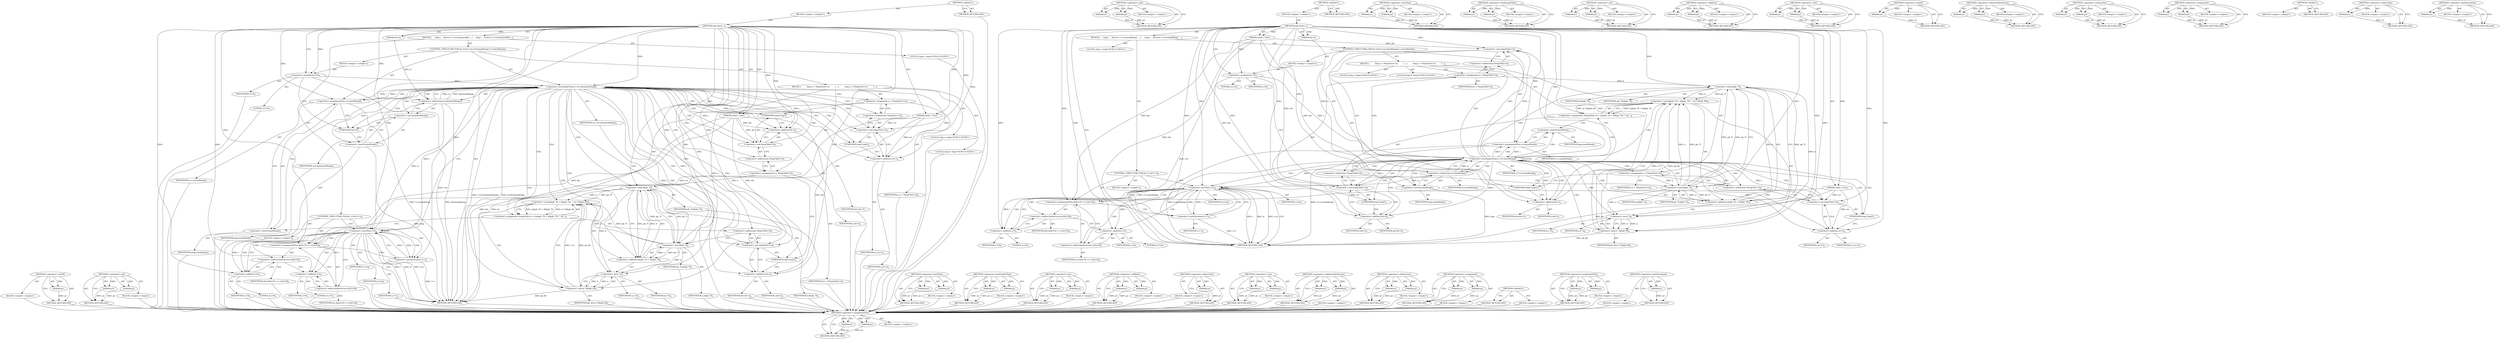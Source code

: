 digraph "&lt;operator&gt;.postIncrement" {
vulnerable_126 [label=<(METHOD,&lt;operator&gt;.assignmentPlus)>];
vulnerable_127 [label=<(PARAM,p1)>];
vulnerable_128 [label=<(PARAM,p2)>];
vulnerable_129 [label=<(BLOCK,&lt;empty&gt;,&lt;empty&gt;)>];
vulnerable_130 [label=<(METHOD_RETURN,ANY)>];
vulnerable_150 [label=<(METHOD,&lt;operator&gt;.and)>];
vulnerable_151 [label=<(PARAM,p1)>];
vulnerable_152 [label=<(PARAM,p2)>];
vulnerable_153 [label=<(BLOCK,&lt;empty&gt;,&lt;empty&gt;)>];
vulnerable_154 [label=<(METHOD_RETURN,ANY)>];
vulnerable_6 [label=<(METHOD,&lt;global&gt;)<SUB>1</SUB>>];
vulnerable_7 [label=<(BLOCK,&lt;empty&gt;,&lt;empty&gt;)<SUB>1</SUB>>];
vulnerable_8 [label=<(METHOD,add_bytes_c)<SUB>1</SUB>>];
vulnerable_9 [label=<(PARAM,uint8_t *dst)<SUB>1</SUB>>];
vulnerable_10 [label=<(PARAM,uint8_t *src)<SUB>1</SUB>>];
vulnerable_11 [label=<(PARAM,int w)<SUB>1</SUB>>];
vulnerable_12 [label=<(BLOCK,{
     long i;
    for(i=0; i&lt;=w-sizeof(long); ...,{
     long i;
    for(i=0; i&lt;=w-sizeof(long); ...)<SUB>1</SUB>>];
vulnerable_13 [label="<(LOCAL,long i: long)<SUB>2</SUB>>"];
vulnerable_14 [label=<(CONTROL_STRUCTURE,FOR,for (i=0;i&lt;=w-sizeof(long);i+=sizeof(long)))<SUB>3</SUB>>];
vulnerable_15 [label=<(BLOCK,&lt;empty&gt;,&lt;empty&gt;)<SUB>3</SUB>>];
vulnerable_16 [label=<(&lt;operator&gt;.assignment,i=0)<SUB>3</SUB>>];
vulnerable_17 [label=<(IDENTIFIER,i,i=0)<SUB>3</SUB>>];
vulnerable_18 [label=<(LITERAL,0,i=0)<SUB>3</SUB>>];
vulnerable_19 [label=<(&lt;operator&gt;.lessEqualsThan,i&lt;=w-sizeof(long))<SUB>3</SUB>>];
vulnerable_20 [label=<(IDENTIFIER,i,i&lt;=w-sizeof(long))<SUB>3</SUB>>];
vulnerable_21 [label=<(&lt;operator&gt;.subtraction,w-sizeof(long))<SUB>3</SUB>>];
vulnerable_22 [label=<(IDENTIFIER,w,w-sizeof(long))<SUB>3</SUB>>];
vulnerable_23 [label=<(&lt;operator&gt;.sizeOf,sizeof(long))<SUB>3</SUB>>];
vulnerable_24 [label=<(IDENTIFIER,long,sizeof(long))<SUB>3</SUB>>];
vulnerable_25 [label=<(&lt;operator&gt;.assignmentPlus,i+=sizeof(long))<SUB>3</SUB>>];
vulnerable_26 [label=<(IDENTIFIER,i,i+=sizeof(long))<SUB>3</SUB>>];
vulnerable_27 [label=<(&lt;operator&gt;.sizeOf,sizeof(long))<SUB>3</SUB>>];
vulnerable_28 [label=<(IDENTIFIER,long,sizeof(long))<SUB>3</SUB>>];
vulnerable_29 [label=<(BLOCK,{
         long a = *(long*)(src+i);
         l...,{
         long a = *(long*)(src+i);
         l...)<SUB>3</SUB>>];
vulnerable_30 [label="<(LOCAL,long a: long)<SUB>4</SUB>>"];
vulnerable_31 [label=<(&lt;operator&gt;.assignment,a = *(long*)(src+i))<SUB>4</SUB>>];
vulnerable_32 [label=<(IDENTIFIER,a,a = *(long*)(src+i))<SUB>4</SUB>>];
vulnerable_33 [label=<(&lt;operator&gt;.indirection,*(long*)(src+i))<SUB>4</SUB>>];
vulnerable_34 [label=<(&lt;operator&gt;.cast,(long*)(src+i))<SUB>4</SUB>>];
vulnerable_35 [label=<(UNKNOWN,long*,long*)<SUB>4</SUB>>];
vulnerable_36 [label=<(&lt;operator&gt;.addition,src+i)<SUB>4</SUB>>];
vulnerable_37 [label=<(IDENTIFIER,src,src+i)<SUB>4</SUB>>];
vulnerable_38 [label=<(IDENTIFIER,i,src+i)<SUB>4</SUB>>];
vulnerable_39 [label="<(LOCAL,long b: long)<SUB>5</SUB>>"];
vulnerable_40 [label=<(&lt;operator&gt;.assignment,b = *(long*)(dst+i))<SUB>5</SUB>>];
vulnerable_41 [label=<(IDENTIFIER,b,b = *(long*)(dst+i))<SUB>5</SUB>>];
vulnerable_42 [label=<(&lt;operator&gt;.indirection,*(long*)(dst+i))<SUB>5</SUB>>];
vulnerable_43 [label=<(&lt;operator&gt;.cast,(long*)(dst+i))<SUB>5</SUB>>];
vulnerable_44 [label=<(UNKNOWN,long*,long*)<SUB>5</SUB>>];
vulnerable_45 [label=<(&lt;operator&gt;.addition,dst+i)<SUB>5</SUB>>];
vulnerable_46 [label=<(IDENTIFIER,dst,dst+i)<SUB>5</SUB>>];
vulnerable_47 [label=<(IDENTIFIER,i,dst+i)<SUB>5</SUB>>];
vulnerable_48 [label=<(&lt;operator&gt;.assignment,*(long*)(dst+i) = ((a&amp;pb_7f) + (b&amp;pb_7f)) ^ ((a...)<SUB>6</SUB>>];
vulnerable_49 [label=<(&lt;operator&gt;.indirection,*(long*)(dst+i))<SUB>6</SUB>>];
vulnerable_50 [label=<(&lt;operator&gt;.cast,(long*)(dst+i))<SUB>6</SUB>>];
vulnerable_51 [label=<(UNKNOWN,long*,long*)<SUB>6</SUB>>];
vulnerable_52 [label=<(&lt;operator&gt;.addition,dst+i)<SUB>6</SUB>>];
vulnerable_53 [label=<(IDENTIFIER,dst,dst+i)<SUB>6</SUB>>];
vulnerable_54 [label=<(IDENTIFIER,i,dst+i)<SUB>6</SUB>>];
vulnerable_55 [label=<(&lt;operator&gt;.xor,((a&amp;pb_7f) + (b&amp;pb_7f)) ^ ((a^b)&amp;pb_80))<SUB>6</SUB>>];
vulnerable_56 [label=<(&lt;operator&gt;.addition,(a&amp;pb_7f) + (b&amp;pb_7f))<SUB>6</SUB>>];
vulnerable_57 [label=<(&lt;operator&gt;.and,a&amp;pb_7f)<SUB>6</SUB>>];
vulnerable_58 [label=<(IDENTIFIER,a,a&amp;pb_7f)<SUB>6</SUB>>];
vulnerable_59 [label=<(IDENTIFIER,pb_7f,a&amp;pb_7f)<SUB>6</SUB>>];
vulnerable_60 [label=<(&lt;operator&gt;.and,b&amp;pb_7f)<SUB>6</SUB>>];
vulnerable_61 [label=<(IDENTIFIER,b,b&amp;pb_7f)<SUB>6</SUB>>];
vulnerable_62 [label=<(IDENTIFIER,pb_7f,b&amp;pb_7f)<SUB>6</SUB>>];
vulnerable_63 [label=<(&lt;operator&gt;.and,(a^b)&amp;pb_80)<SUB>6</SUB>>];
vulnerable_64 [label=<(&lt;operator&gt;.xor,a^b)<SUB>6</SUB>>];
vulnerable_65 [label=<(IDENTIFIER,a,a^b)<SUB>6</SUB>>];
vulnerable_66 [label=<(IDENTIFIER,b,a^b)<SUB>6</SUB>>];
vulnerable_67 [label=<(IDENTIFIER,pb_80,(a^b)&amp;pb_80)<SUB>6</SUB>>];
vulnerable_68 [label=<(CONTROL_STRUCTURE,FOR,for (;i&lt;w;i++))<SUB>8</SUB>>];
vulnerable_69 [label=<(BLOCK,&lt;empty&gt;,&lt;empty&gt;)<SUB>8</SUB>>];
vulnerable_70 [label=<(&lt;operator&gt;.lessThan,i&lt;w)<SUB>8</SUB>>];
vulnerable_71 [label=<(IDENTIFIER,i,i&lt;w)<SUB>8</SUB>>];
vulnerable_72 [label=<(IDENTIFIER,w,i&lt;w)<SUB>8</SUB>>];
vulnerable_73 [label=<(&lt;operator&gt;.postIncrement,i++)<SUB>8</SUB>>];
vulnerable_74 [label=<(IDENTIFIER,i,i++)<SUB>8</SUB>>];
vulnerable_75 [label=<(&lt;operator&gt;.assignmentPlus,dst[i+0] += src[i+0])<SUB>9</SUB>>];
vulnerable_76 [label=<(&lt;operator&gt;.indirectIndexAccess,dst[i+0])<SUB>9</SUB>>];
vulnerable_77 [label=<(IDENTIFIER,dst,dst[i+0] += src[i+0])<SUB>9</SUB>>];
vulnerable_78 [label=<(&lt;operator&gt;.addition,i+0)<SUB>9</SUB>>];
vulnerable_79 [label=<(IDENTIFIER,i,i+0)<SUB>9</SUB>>];
vulnerable_80 [label=<(LITERAL,0,i+0)<SUB>9</SUB>>];
vulnerable_81 [label=<(&lt;operator&gt;.indirectIndexAccess,src[i+0])<SUB>9</SUB>>];
vulnerable_82 [label=<(IDENTIFIER,src,dst[i+0] += src[i+0])<SUB>9</SUB>>];
vulnerable_83 [label=<(&lt;operator&gt;.addition,i+0)<SUB>9</SUB>>];
vulnerable_84 [label=<(IDENTIFIER,i,i+0)<SUB>9</SUB>>];
vulnerable_85 [label=<(LITERAL,0,i+0)<SUB>9</SUB>>];
vulnerable_86 [label=<(METHOD_RETURN,void)<SUB>1</SUB>>];
vulnerable_88 [label=<(METHOD_RETURN,ANY)<SUB>1</SUB>>];
vulnerable_155 [label=<(METHOD,&lt;operator&gt;.lessThan)>];
vulnerable_156 [label=<(PARAM,p1)>];
vulnerable_157 [label=<(PARAM,p2)>];
vulnerable_158 [label=<(BLOCK,&lt;empty&gt;,&lt;empty&gt;)>];
vulnerable_159 [label=<(METHOD_RETURN,ANY)>];
vulnerable_112 [label=<(METHOD,&lt;operator&gt;.lessEqualsThan)>];
vulnerable_113 [label=<(PARAM,p1)>];
vulnerable_114 [label=<(PARAM,p2)>];
vulnerable_115 [label=<(BLOCK,&lt;empty&gt;,&lt;empty&gt;)>];
vulnerable_116 [label=<(METHOD_RETURN,ANY)>];
vulnerable_145 [label=<(METHOD,&lt;operator&gt;.xor)>];
vulnerable_146 [label=<(PARAM,p1)>];
vulnerable_147 [label=<(PARAM,p2)>];
vulnerable_148 [label=<(BLOCK,&lt;empty&gt;,&lt;empty&gt;)>];
vulnerable_149 [label=<(METHOD_RETURN,ANY)>];
vulnerable_140 [label=<(METHOD,&lt;operator&gt;.addition)>];
vulnerable_141 [label=<(PARAM,p1)>];
vulnerable_142 [label=<(PARAM,p2)>];
vulnerable_143 [label=<(BLOCK,&lt;empty&gt;,&lt;empty&gt;)>];
vulnerable_144 [label=<(METHOD_RETURN,ANY)>];
vulnerable_135 [label=<(METHOD,&lt;operator&gt;.cast)>];
vulnerable_136 [label=<(PARAM,p1)>];
vulnerable_137 [label=<(PARAM,p2)>];
vulnerable_138 [label=<(BLOCK,&lt;empty&gt;,&lt;empty&gt;)>];
vulnerable_139 [label=<(METHOD_RETURN,ANY)>];
vulnerable_122 [label=<(METHOD,&lt;operator&gt;.sizeOf)>];
vulnerable_123 [label=<(PARAM,p1)>];
vulnerable_124 [label=<(BLOCK,&lt;empty&gt;,&lt;empty&gt;)>];
vulnerable_125 [label=<(METHOD_RETURN,ANY)>];
vulnerable_164 [label=<(METHOD,&lt;operator&gt;.indirectIndexAccess)>];
vulnerable_165 [label=<(PARAM,p1)>];
vulnerable_166 [label=<(PARAM,p2)>];
vulnerable_167 [label=<(BLOCK,&lt;empty&gt;,&lt;empty&gt;)>];
vulnerable_168 [label=<(METHOD_RETURN,ANY)>];
vulnerable_117 [label=<(METHOD,&lt;operator&gt;.subtraction)>];
vulnerable_118 [label=<(PARAM,p1)>];
vulnerable_119 [label=<(PARAM,p2)>];
vulnerable_120 [label=<(BLOCK,&lt;empty&gt;,&lt;empty&gt;)>];
vulnerable_121 [label=<(METHOD_RETURN,ANY)>];
vulnerable_107 [label=<(METHOD,&lt;operator&gt;.assignment)>];
vulnerable_108 [label=<(PARAM,p1)>];
vulnerable_109 [label=<(PARAM,p2)>];
vulnerable_110 [label=<(BLOCK,&lt;empty&gt;,&lt;empty&gt;)>];
vulnerable_111 [label=<(METHOD_RETURN,ANY)>];
vulnerable_101 [label=<(METHOD,&lt;global&gt;)<SUB>1</SUB>>];
vulnerable_102 [label=<(BLOCK,&lt;empty&gt;,&lt;empty&gt;)>];
vulnerable_103 [label=<(METHOD_RETURN,ANY)>];
vulnerable_131 [label=<(METHOD,&lt;operator&gt;.indirection)>];
vulnerable_132 [label=<(PARAM,p1)>];
vulnerable_133 [label=<(BLOCK,&lt;empty&gt;,&lt;empty&gt;)>];
vulnerable_134 [label=<(METHOD_RETURN,ANY)>];
vulnerable_160 [label=<(METHOD,&lt;operator&gt;.postIncrement)>];
vulnerable_161 [label=<(PARAM,p1)>];
vulnerable_162 [label=<(BLOCK,&lt;empty&gt;,&lt;empty&gt;)>];
vulnerable_163 [label=<(METHOD_RETURN,ANY)>];
fixed_129 [label=<(METHOD,&lt;operator&gt;.sizeOf)>];
fixed_130 [label=<(PARAM,p1)>];
fixed_131 [label=<(BLOCK,&lt;empty&gt;,&lt;empty&gt;)>];
fixed_132 [label=<(METHOD_RETURN,ANY)>];
fixed_152 [label=<(METHOD,&lt;operator&gt;.and)>];
fixed_153 [label=<(PARAM,p1)>];
fixed_154 [label=<(PARAM,p2)>];
fixed_155 [label=<(BLOCK,&lt;empty&gt;,&lt;empty&gt;)>];
fixed_156 [label=<(METHOD_RETURN,ANY)>];
fixed_6 [label=<(METHOD,&lt;global&gt;)<SUB>1</SUB>>];
fixed_7 [label=<(BLOCK,&lt;empty&gt;,&lt;empty&gt;)<SUB>1</SUB>>];
fixed_8 [label=<(METHOD,add_bytes_c)<SUB>1</SUB>>];
fixed_9 [label=<(PARAM,uint8_t *dst)<SUB>1</SUB>>];
fixed_10 [label=<(PARAM,uint8_t *src)<SUB>1</SUB>>];
fixed_11 [label=<(PARAM,int w)<SUB>1</SUB>>];
fixed_12 [label=<(BLOCK,{
     long i;
    for(i=0; i&lt;=w-(int)sizeof(lo...,{
     long i;
    for(i=0; i&lt;=w-(int)sizeof(lo...)<SUB>1</SUB>>];
fixed_13 [label="<(LOCAL,long i: long)<SUB>2</SUB>>"];
fixed_14 [label=<(CONTROL_STRUCTURE,FOR,for (i=0;i&lt;=w-(int)sizeof(long);i+=sizeof(long)))<SUB>3</SUB>>];
fixed_15 [label=<(BLOCK,&lt;empty&gt;,&lt;empty&gt;)<SUB>3</SUB>>];
fixed_16 [label=<(&lt;operator&gt;.assignment,i=0)<SUB>3</SUB>>];
fixed_17 [label=<(IDENTIFIER,i,i=0)<SUB>3</SUB>>];
fixed_18 [label=<(LITERAL,0,i=0)<SUB>3</SUB>>];
fixed_19 [label=<(&lt;operator&gt;.lessEqualsThan,i&lt;=w-(int)sizeof(long))<SUB>3</SUB>>];
fixed_20 [label=<(IDENTIFIER,i,i&lt;=w-(int)sizeof(long))<SUB>3</SUB>>];
fixed_21 [label=<(&lt;operator&gt;.subtraction,w-(int)sizeof(long))<SUB>3</SUB>>];
fixed_22 [label=<(IDENTIFIER,w,w-(int)sizeof(long))<SUB>3</SUB>>];
fixed_23 [label=<(&lt;operator&gt;.cast,(int)sizeof(long))<SUB>3</SUB>>];
fixed_24 [label=<(UNKNOWN,int,int)<SUB>3</SUB>>];
fixed_25 [label=<(&lt;operator&gt;.sizeOf,sizeof(long))<SUB>3</SUB>>];
fixed_26 [label=<(IDENTIFIER,long,sizeof(long))<SUB>3</SUB>>];
fixed_27 [label=<(&lt;operator&gt;.assignmentPlus,i+=sizeof(long))<SUB>3</SUB>>];
fixed_28 [label=<(IDENTIFIER,i,i+=sizeof(long))<SUB>3</SUB>>];
fixed_29 [label=<(&lt;operator&gt;.sizeOf,sizeof(long))<SUB>3</SUB>>];
fixed_30 [label=<(IDENTIFIER,long,sizeof(long))<SUB>3</SUB>>];
fixed_31 [label=<(BLOCK,{
         long a = *(long*)(src+i);
         l...,{
         long a = *(long*)(src+i);
         l...)<SUB>3</SUB>>];
fixed_32 [label="<(LOCAL,long a: long)<SUB>4</SUB>>"];
fixed_33 [label=<(&lt;operator&gt;.assignment,a = *(long*)(src+i))<SUB>4</SUB>>];
fixed_34 [label=<(IDENTIFIER,a,a = *(long*)(src+i))<SUB>4</SUB>>];
fixed_35 [label=<(&lt;operator&gt;.indirection,*(long*)(src+i))<SUB>4</SUB>>];
fixed_36 [label=<(&lt;operator&gt;.cast,(long*)(src+i))<SUB>4</SUB>>];
fixed_37 [label=<(UNKNOWN,long*,long*)<SUB>4</SUB>>];
fixed_38 [label=<(&lt;operator&gt;.addition,src+i)<SUB>4</SUB>>];
fixed_39 [label=<(IDENTIFIER,src,src+i)<SUB>4</SUB>>];
fixed_40 [label=<(IDENTIFIER,i,src+i)<SUB>4</SUB>>];
fixed_41 [label="<(LOCAL,long b: long)<SUB>5</SUB>>"];
fixed_42 [label=<(&lt;operator&gt;.assignment,b = *(long*)(dst+i))<SUB>5</SUB>>];
fixed_43 [label=<(IDENTIFIER,b,b = *(long*)(dst+i))<SUB>5</SUB>>];
fixed_44 [label=<(&lt;operator&gt;.indirection,*(long*)(dst+i))<SUB>5</SUB>>];
fixed_45 [label=<(&lt;operator&gt;.cast,(long*)(dst+i))<SUB>5</SUB>>];
fixed_46 [label=<(UNKNOWN,long*,long*)<SUB>5</SUB>>];
fixed_47 [label=<(&lt;operator&gt;.addition,dst+i)<SUB>5</SUB>>];
fixed_48 [label=<(IDENTIFIER,dst,dst+i)<SUB>5</SUB>>];
fixed_49 [label=<(IDENTIFIER,i,dst+i)<SUB>5</SUB>>];
fixed_50 [label=<(&lt;operator&gt;.assignment,*(long*)(dst+i) = ((a&amp;pb_7f) + (b&amp;pb_7f)) ^ ((a...)<SUB>6</SUB>>];
fixed_51 [label=<(&lt;operator&gt;.indirection,*(long*)(dst+i))<SUB>6</SUB>>];
fixed_52 [label=<(&lt;operator&gt;.cast,(long*)(dst+i))<SUB>6</SUB>>];
fixed_53 [label=<(UNKNOWN,long*,long*)<SUB>6</SUB>>];
fixed_54 [label=<(&lt;operator&gt;.addition,dst+i)<SUB>6</SUB>>];
fixed_55 [label=<(IDENTIFIER,dst,dst+i)<SUB>6</SUB>>];
fixed_56 [label=<(IDENTIFIER,i,dst+i)<SUB>6</SUB>>];
fixed_57 [label=<(&lt;operator&gt;.xor,((a&amp;pb_7f) + (b&amp;pb_7f)) ^ ((a^b)&amp;pb_80))<SUB>6</SUB>>];
fixed_58 [label=<(&lt;operator&gt;.addition,(a&amp;pb_7f) + (b&amp;pb_7f))<SUB>6</SUB>>];
fixed_59 [label=<(&lt;operator&gt;.and,a&amp;pb_7f)<SUB>6</SUB>>];
fixed_60 [label=<(IDENTIFIER,a,a&amp;pb_7f)<SUB>6</SUB>>];
fixed_61 [label=<(IDENTIFIER,pb_7f,a&amp;pb_7f)<SUB>6</SUB>>];
fixed_62 [label=<(&lt;operator&gt;.and,b&amp;pb_7f)<SUB>6</SUB>>];
fixed_63 [label=<(IDENTIFIER,b,b&amp;pb_7f)<SUB>6</SUB>>];
fixed_64 [label=<(IDENTIFIER,pb_7f,b&amp;pb_7f)<SUB>6</SUB>>];
fixed_65 [label=<(&lt;operator&gt;.and,(a^b)&amp;pb_80)<SUB>6</SUB>>];
fixed_66 [label=<(&lt;operator&gt;.xor,a^b)<SUB>6</SUB>>];
fixed_67 [label=<(IDENTIFIER,a,a^b)<SUB>6</SUB>>];
fixed_68 [label=<(IDENTIFIER,b,a^b)<SUB>6</SUB>>];
fixed_69 [label=<(IDENTIFIER,pb_80,(a^b)&amp;pb_80)<SUB>6</SUB>>];
fixed_70 [label=<(CONTROL_STRUCTURE,FOR,for (;i&lt;w;i++))<SUB>8</SUB>>];
fixed_71 [label=<(BLOCK,&lt;empty&gt;,&lt;empty&gt;)<SUB>8</SUB>>];
fixed_72 [label=<(&lt;operator&gt;.lessThan,i&lt;w)<SUB>8</SUB>>];
fixed_73 [label=<(IDENTIFIER,i,i&lt;w)<SUB>8</SUB>>];
fixed_74 [label=<(IDENTIFIER,w,i&lt;w)<SUB>8</SUB>>];
fixed_75 [label=<(&lt;operator&gt;.postIncrement,i++)<SUB>8</SUB>>];
fixed_76 [label=<(IDENTIFIER,i,i++)<SUB>8</SUB>>];
fixed_77 [label=<(&lt;operator&gt;.assignmentPlus,dst[i+0] += src[i+0])<SUB>9</SUB>>];
fixed_78 [label=<(&lt;operator&gt;.indirectIndexAccess,dst[i+0])<SUB>9</SUB>>];
fixed_79 [label=<(IDENTIFIER,dst,dst[i+0] += src[i+0])<SUB>9</SUB>>];
fixed_80 [label=<(&lt;operator&gt;.addition,i+0)<SUB>9</SUB>>];
fixed_81 [label=<(IDENTIFIER,i,i+0)<SUB>9</SUB>>];
fixed_82 [label=<(LITERAL,0,i+0)<SUB>9</SUB>>];
fixed_83 [label=<(&lt;operator&gt;.indirectIndexAccess,src[i+0])<SUB>9</SUB>>];
fixed_84 [label=<(IDENTIFIER,src,dst[i+0] += src[i+0])<SUB>9</SUB>>];
fixed_85 [label=<(&lt;operator&gt;.addition,i+0)<SUB>9</SUB>>];
fixed_86 [label=<(IDENTIFIER,i,i+0)<SUB>9</SUB>>];
fixed_87 [label=<(LITERAL,0,i+0)<SUB>9</SUB>>];
fixed_88 [label=<(METHOD_RETURN,void)<SUB>1</SUB>>];
fixed_90 [label=<(METHOD_RETURN,ANY)<SUB>1</SUB>>];
fixed_157 [label=<(METHOD,&lt;operator&gt;.lessThan)>];
fixed_158 [label=<(PARAM,p1)>];
fixed_159 [label=<(PARAM,p2)>];
fixed_160 [label=<(BLOCK,&lt;empty&gt;,&lt;empty&gt;)>];
fixed_161 [label=<(METHOD_RETURN,ANY)>];
fixed_114 [label=<(METHOD,&lt;operator&gt;.lessEqualsThan)>];
fixed_115 [label=<(PARAM,p1)>];
fixed_116 [label=<(PARAM,p2)>];
fixed_117 [label=<(BLOCK,&lt;empty&gt;,&lt;empty&gt;)>];
fixed_118 [label=<(METHOD_RETURN,ANY)>];
fixed_147 [label=<(METHOD,&lt;operator&gt;.xor)>];
fixed_148 [label=<(PARAM,p1)>];
fixed_149 [label=<(PARAM,p2)>];
fixed_150 [label=<(BLOCK,&lt;empty&gt;,&lt;empty&gt;)>];
fixed_151 [label=<(METHOD_RETURN,ANY)>];
fixed_142 [label=<(METHOD,&lt;operator&gt;.addition)>];
fixed_143 [label=<(PARAM,p1)>];
fixed_144 [label=<(PARAM,p2)>];
fixed_145 [label=<(BLOCK,&lt;empty&gt;,&lt;empty&gt;)>];
fixed_146 [label=<(METHOD_RETURN,ANY)>];
fixed_138 [label=<(METHOD,&lt;operator&gt;.indirection)>];
fixed_139 [label=<(PARAM,p1)>];
fixed_140 [label=<(BLOCK,&lt;empty&gt;,&lt;empty&gt;)>];
fixed_141 [label=<(METHOD_RETURN,ANY)>];
fixed_124 [label=<(METHOD,&lt;operator&gt;.cast)>];
fixed_125 [label=<(PARAM,p1)>];
fixed_126 [label=<(PARAM,p2)>];
fixed_127 [label=<(BLOCK,&lt;empty&gt;,&lt;empty&gt;)>];
fixed_128 [label=<(METHOD_RETURN,ANY)>];
fixed_166 [label=<(METHOD,&lt;operator&gt;.indirectIndexAccess)>];
fixed_167 [label=<(PARAM,p1)>];
fixed_168 [label=<(PARAM,p2)>];
fixed_169 [label=<(BLOCK,&lt;empty&gt;,&lt;empty&gt;)>];
fixed_170 [label=<(METHOD_RETURN,ANY)>];
fixed_119 [label=<(METHOD,&lt;operator&gt;.subtraction)>];
fixed_120 [label=<(PARAM,p1)>];
fixed_121 [label=<(PARAM,p2)>];
fixed_122 [label=<(BLOCK,&lt;empty&gt;,&lt;empty&gt;)>];
fixed_123 [label=<(METHOD_RETURN,ANY)>];
fixed_109 [label=<(METHOD,&lt;operator&gt;.assignment)>];
fixed_110 [label=<(PARAM,p1)>];
fixed_111 [label=<(PARAM,p2)>];
fixed_112 [label=<(BLOCK,&lt;empty&gt;,&lt;empty&gt;)>];
fixed_113 [label=<(METHOD_RETURN,ANY)>];
fixed_103 [label=<(METHOD,&lt;global&gt;)<SUB>1</SUB>>];
fixed_104 [label=<(BLOCK,&lt;empty&gt;,&lt;empty&gt;)>];
fixed_105 [label=<(METHOD_RETURN,ANY)>];
fixed_133 [label=<(METHOD,&lt;operator&gt;.assignmentPlus)>];
fixed_134 [label=<(PARAM,p1)>];
fixed_135 [label=<(PARAM,p2)>];
fixed_136 [label=<(BLOCK,&lt;empty&gt;,&lt;empty&gt;)>];
fixed_137 [label=<(METHOD_RETURN,ANY)>];
fixed_162 [label=<(METHOD,&lt;operator&gt;.postIncrement)>];
fixed_163 [label=<(PARAM,p1)>];
fixed_164 [label=<(BLOCK,&lt;empty&gt;,&lt;empty&gt;)>];
fixed_165 [label=<(METHOD_RETURN,ANY)>];
vulnerable_126 -> vulnerable_127  [key=0, label="AST: "];
vulnerable_126 -> vulnerable_127  [key=1, label="DDG: "];
vulnerable_126 -> vulnerable_129  [key=0, label="AST: "];
vulnerable_126 -> vulnerable_128  [key=0, label="AST: "];
vulnerable_126 -> vulnerable_128  [key=1, label="DDG: "];
vulnerable_126 -> vulnerable_130  [key=0, label="AST: "];
vulnerable_126 -> vulnerable_130  [key=1, label="CFG: "];
vulnerable_127 -> vulnerable_130  [key=0, label="DDG: p1"];
vulnerable_128 -> vulnerable_130  [key=0, label="DDG: p2"];
vulnerable_150 -> vulnerable_151  [key=0, label="AST: "];
vulnerable_150 -> vulnerable_151  [key=1, label="DDG: "];
vulnerable_150 -> vulnerable_153  [key=0, label="AST: "];
vulnerable_150 -> vulnerable_152  [key=0, label="AST: "];
vulnerable_150 -> vulnerable_152  [key=1, label="DDG: "];
vulnerable_150 -> vulnerable_154  [key=0, label="AST: "];
vulnerable_150 -> vulnerable_154  [key=1, label="CFG: "];
vulnerable_151 -> vulnerable_154  [key=0, label="DDG: p1"];
vulnerable_152 -> vulnerable_154  [key=0, label="DDG: p2"];
vulnerable_6 -> vulnerable_7  [key=0, label="AST: "];
vulnerable_6 -> vulnerable_88  [key=0, label="AST: "];
vulnerable_6 -> vulnerable_88  [key=1, label="CFG: "];
vulnerable_7 -> vulnerable_8  [key=0, label="AST: "];
vulnerable_8 -> vulnerable_9  [key=0, label="AST: "];
vulnerable_8 -> vulnerable_9  [key=1, label="DDG: "];
vulnerable_8 -> vulnerable_10  [key=0, label="AST: "];
vulnerable_8 -> vulnerable_10  [key=1, label="DDG: "];
vulnerable_8 -> vulnerable_11  [key=0, label="AST: "];
vulnerable_8 -> vulnerable_11  [key=1, label="DDG: "];
vulnerable_8 -> vulnerable_12  [key=0, label="AST: "];
vulnerable_8 -> vulnerable_86  [key=0, label="AST: "];
vulnerable_8 -> vulnerable_16  [key=0, label="CFG: "];
vulnerable_8 -> vulnerable_16  [key=1, label="DDG: "];
vulnerable_8 -> vulnerable_75  [key=0, label="DDG: "];
vulnerable_8 -> vulnerable_19  [key=0, label="DDG: "];
vulnerable_8 -> vulnerable_25  [key=0, label="DDG: "];
vulnerable_8 -> vulnerable_70  [key=0, label="DDG: "];
vulnerable_8 -> vulnerable_73  [key=0, label="DDG: "];
vulnerable_8 -> vulnerable_21  [key=0, label="DDG: "];
vulnerable_8 -> vulnerable_78  [key=0, label="DDG: "];
vulnerable_8 -> vulnerable_83  [key=0, label="DDG: "];
vulnerable_8 -> vulnerable_34  [key=0, label="DDG: "];
vulnerable_8 -> vulnerable_43  [key=0, label="DDG: "];
vulnerable_8 -> vulnerable_50  [key=0, label="DDG: "];
vulnerable_8 -> vulnerable_63  [key=0, label="DDG: "];
vulnerable_8 -> vulnerable_36  [key=0, label="DDG: "];
vulnerable_8 -> vulnerable_45  [key=0, label="DDG: "];
vulnerable_8 -> vulnerable_52  [key=0, label="DDG: "];
vulnerable_8 -> vulnerable_57  [key=0, label="DDG: "];
vulnerable_8 -> vulnerable_60  [key=0, label="DDG: "];
vulnerable_8 -> vulnerable_64  [key=0, label="DDG: "];
vulnerable_9 -> vulnerable_86  [key=0, label="DDG: dst"];
vulnerable_9 -> vulnerable_75  [key=0, label="DDG: dst"];
vulnerable_9 -> vulnerable_43  [key=0, label="DDG: dst"];
vulnerable_9 -> vulnerable_50  [key=0, label="DDG: dst"];
vulnerable_9 -> vulnerable_45  [key=0, label="DDG: dst"];
vulnerable_9 -> vulnerable_52  [key=0, label="DDG: dst"];
vulnerable_10 -> vulnerable_86  [key=0, label="DDG: src"];
vulnerable_10 -> vulnerable_75  [key=0, label="DDG: src"];
vulnerable_10 -> vulnerable_34  [key=0, label="DDG: src"];
vulnerable_10 -> vulnerable_36  [key=0, label="DDG: src"];
vulnerable_11 -> vulnerable_21  [key=0, label="DDG: w"];
vulnerable_12 -> vulnerable_13  [key=0, label="AST: "];
vulnerable_12 -> vulnerable_14  [key=0, label="AST: "];
vulnerable_12 -> vulnerable_68  [key=0, label="AST: "];
vulnerable_14 -> vulnerable_15  [key=0, label="AST: "];
vulnerable_14 -> vulnerable_19  [key=0, label="AST: "];
vulnerable_14 -> vulnerable_25  [key=0, label="AST: "];
vulnerable_14 -> vulnerable_29  [key=0, label="AST: "];
vulnerable_15 -> vulnerable_16  [key=0, label="AST: "];
vulnerable_16 -> vulnerable_17  [key=0, label="AST: "];
vulnerable_16 -> vulnerable_18  [key=0, label="AST: "];
vulnerable_16 -> vulnerable_23  [key=0, label="CFG: "];
vulnerable_16 -> vulnerable_86  [key=0, label="DDG: i=0"];
vulnerable_16 -> vulnerable_19  [key=0, label="DDG: i"];
vulnerable_19 -> vulnerable_20  [key=0, label="AST: "];
vulnerable_19 -> vulnerable_21  [key=0, label="AST: "];
vulnerable_19 -> vulnerable_21  [key=1, label="CDG: "];
vulnerable_19 -> vulnerable_35  [key=0, label="CFG: "];
vulnerable_19 -> vulnerable_35  [key=1, label="CDG: "];
vulnerable_19 -> vulnerable_70  [key=0, label="CFG: "];
vulnerable_19 -> vulnerable_70  [key=1, label="DDG: i"];
vulnerable_19 -> vulnerable_86  [key=0, label="DDG: w-sizeof(long)"];
vulnerable_19 -> vulnerable_86  [key=1, label="DDG: i&lt;=w-sizeof(long)"];
vulnerable_19 -> vulnerable_25  [key=0, label="DDG: i"];
vulnerable_19 -> vulnerable_25  [key=1, label="CDG: "];
vulnerable_19 -> vulnerable_34  [key=0, label="DDG: i"];
vulnerable_19 -> vulnerable_34  [key=1, label="CDG: "];
vulnerable_19 -> vulnerable_43  [key=0, label="DDG: i"];
vulnerable_19 -> vulnerable_43  [key=1, label="CDG: "];
vulnerable_19 -> vulnerable_50  [key=0, label="DDG: i"];
vulnerable_19 -> vulnerable_50  [key=1, label="CDG: "];
vulnerable_19 -> vulnerable_36  [key=0, label="DDG: i"];
vulnerable_19 -> vulnerable_36  [key=1, label="CDG: "];
vulnerable_19 -> vulnerable_45  [key=0, label="DDG: i"];
vulnerable_19 -> vulnerable_45  [key=1, label="CDG: "];
vulnerable_19 -> vulnerable_52  [key=0, label="DDG: i"];
vulnerable_19 -> vulnerable_52  [key=1, label="CDG: "];
vulnerable_19 -> vulnerable_48  [key=0, label="CDG: "];
vulnerable_19 -> vulnerable_49  [key=0, label="CDG: "];
vulnerable_19 -> vulnerable_60  [key=0, label="CDG: "];
vulnerable_19 -> vulnerable_64  [key=0, label="CDG: "];
vulnerable_19 -> vulnerable_42  [key=0, label="CDG: "];
vulnerable_19 -> vulnerable_51  [key=0, label="CDG: "];
vulnerable_19 -> vulnerable_57  [key=0, label="CDG: "];
vulnerable_19 -> vulnerable_19  [key=0, label="CDG: "];
vulnerable_19 -> vulnerable_56  [key=0, label="CDG: "];
vulnerable_19 -> vulnerable_27  [key=0, label="CDG: "];
vulnerable_19 -> vulnerable_40  [key=0, label="CDG: "];
vulnerable_19 -> vulnerable_44  [key=0, label="CDG: "];
vulnerable_19 -> vulnerable_33  [key=0, label="CDG: "];
vulnerable_19 -> vulnerable_23  [key=0, label="CDG: "];
vulnerable_19 -> vulnerable_63  [key=0, label="CDG: "];
vulnerable_19 -> vulnerable_55  [key=0, label="CDG: "];
vulnerable_19 -> vulnerable_31  [key=0, label="CDG: "];
vulnerable_21 -> vulnerable_22  [key=0, label="AST: "];
vulnerable_21 -> vulnerable_23  [key=0, label="AST: "];
vulnerable_21 -> vulnerable_19  [key=0, label="CFG: "];
vulnerable_21 -> vulnerable_19  [key=1, label="DDG: w"];
vulnerable_21 -> vulnerable_70  [key=0, label="DDG: w"];
vulnerable_23 -> vulnerable_24  [key=0, label="AST: "];
vulnerable_23 -> vulnerable_21  [key=0, label="CFG: "];
vulnerable_23 -> vulnerable_86  [key=0, label="DDG: long"];
vulnerable_25 -> vulnerable_26  [key=0, label="AST: "];
vulnerable_25 -> vulnerable_27  [key=0, label="AST: "];
vulnerable_25 -> vulnerable_23  [key=0, label="CFG: "];
vulnerable_25 -> vulnerable_86  [key=0, label="DDG: i+=sizeof(long)"];
vulnerable_25 -> vulnerable_19  [key=0, label="DDG: i"];
vulnerable_27 -> vulnerable_28  [key=0, label="AST: "];
vulnerable_27 -> vulnerable_25  [key=0, label="CFG: "];
vulnerable_29 -> vulnerable_30  [key=0, label="AST: "];
vulnerable_29 -> vulnerable_31  [key=0, label="AST: "];
vulnerable_29 -> vulnerable_39  [key=0, label="AST: "];
vulnerable_29 -> vulnerable_40  [key=0, label="AST: "];
vulnerable_29 -> vulnerable_48  [key=0, label="AST: "];
vulnerable_31 -> vulnerable_32  [key=0, label="AST: "];
vulnerable_31 -> vulnerable_33  [key=0, label="AST: "];
vulnerable_31 -> vulnerable_44  [key=0, label="CFG: "];
vulnerable_31 -> vulnerable_57  [key=0, label="DDG: a"];
vulnerable_33 -> vulnerable_34  [key=0, label="AST: "];
vulnerable_33 -> vulnerable_31  [key=0, label="CFG: "];
vulnerable_34 -> vulnerable_35  [key=0, label="AST: "];
vulnerable_34 -> vulnerable_36  [key=0, label="AST: "];
vulnerable_34 -> vulnerable_33  [key=0, label="CFG: "];
vulnerable_35 -> vulnerable_36  [key=0, label="CFG: "];
vulnerable_36 -> vulnerable_37  [key=0, label="AST: "];
vulnerable_36 -> vulnerable_38  [key=0, label="AST: "];
vulnerable_36 -> vulnerable_34  [key=0, label="CFG: "];
vulnerable_40 -> vulnerable_41  [key=0, label="AST: "];
vulnerable_40 -> vulnerable_42  [key=0, label="AST: "];
vulnerable_40 -> vulnerable_51  [key=0, label="CFG: "];
vulnerable_40 -> vulnerable_60  [key=0, label="DDG: b"];
vulnerable_42 -> vulnerable_43  [key=0, label="AST: "];
vulnerable_42 -> vulnerable_40  [key=0, label="CFG: "];
vulnerable_43 -> vulnerable_44  [key=0, label="AST: "];
vulnerable_43 -> vulnerable_45  [key=0, label="AST: "];
vulnerable_43 -> vulnerable_42  [key=0, label="CFG: "];
vulnerable_44 -> vulnerable_45  [key=0, label="CFG: "];
vulnerable_45 -> vulnerable_46  [key=0, label="AST: "];
vulnerable_45 -> vulnerable_47  [key=0, label="AST: "];
vulnerable_45 -> vulnerable_43  [key=0, label="CFG: "];
vulnerable_48 -> vulnerable_49  [key=0, label="AST: "];
vulnerable_48 -> vulnerable_55  [key=0, label="AST: "];
vulnerable_48 -> vulnerable_27  [key=0, label="CFG: "];
vulnerable_49 -> vulnerable_50  [key=0, label="AST: "];
vulnerable_49 -> vulnerable_57  [key=0, label="CFG: "];
vulnerable_50 -> vulnerable_51  [key=0, label="AST: "];
vulnerable_50 -> vulnerable_52  [key=0, label="AST: "];
vulnerable_50 -> vulnerable_49  [key=0, label="CFG: "];
vulnerable_51 -> vulnerable_52  [key=0, label="CFG: "];
vulnerable_52 -> vulnerable_53  [key=0, label="AST: "];
vulnerable_52 -> vulnerable_54  [key=0, label="AST: "];
vulnerable_52 -> vulnerable_50  [key=0, label="CFG: "];
vulnerable_55 -> vulnerable_56  [key=0, label="AST: "];
vulnerable_55 -> vulnerable_63  [key=0, label="AST: "];
vulnerable_55 -> vulnerable_48  [key=0, label="CFG: "];
vulnerable_55 -> vulnerable_48  [key=1, label="DDG: (a&amp;pb_7f) + (b&amp;pb_7f)"];
vulnerable_55 -> vulnerable_48  [key=2, label="DDG: (a^b)&amp;pb_80"];
vulnerable_56 -> vulnerable_57  [key=0, label="AST: "];
vulnerable_56 -> vulnerable_60  [key=0, label="AST: "];
vulnerable_56 -> vulnerable_64  [key=0, label="CFG: "];
vulnerable_57 -> vulnerable_58  [key=0, label="AST: "];
vulnerable_57 -> vulnerable_59  [key=0, label="AST: "];
vulnerable_57 -> vulnerable_60  [key=0, label="CFG: "];
vulnerable_57 -> vulnerable_60  [key=1, label="DDG: pb_7f"];
vulnerable_57 -> vulnerable_55  [key=0, label="DDG: a"];
vulnerable_57 -> vulnerable_55  [key=1, label="DDG: pb_7f"];
vulnerable_57 -> vulnerable_56  [key=0, label="DDG: a"];
vulnerable_57 -> vulnerable_56  [key=1, label="DDG: pb_7f"];
vulnerable_57 -> vulnerable_64  [key=0, label="DDG: a"];
vulnerable_60 -> vulnerable_61  [key=0, label="AST: "];
vulnerable_60 -> vulnerable_62  [key=0, label="AST: "];
vulnerable_60 -> vulnerable_56  [key=0, label="CFG: "];
vulnerable_60 -> vulnerable_56  [key=1, label="DDG: b"];
vulnerable_60 -> vulnerable_56  [key=2, label="DDG: pb_7f"];
vulnerable_60 -> vulnerable_55  [key=0, label="DDG: b"];
vulnerable_60 -> vulnerable_55  [key=1, label="DDG: pb_7f"];
vulnerable_60 -> vulnerable_57  [key=0, label="DDG: pb_7f"];
vulnerable_60 -> vulnerable_64  [key=0, label="DDG: b"];
vulnerable_63 -> vulnerable_64  [key=0, label="AST: "];
vulnerable_63 -> vulnerable_67  [key=0, label="AST: "];
vulnerable_63 -> vulnerable_55  [key=0, label="CFG: "];
vulnerable_63 -> vulnerable_55  [key=1, label="DDG: a^b"];
vulnerable_63 -> vulnerable_55  [key=2, label="DDG: pb_80"];
vulnerable_63 -> vulnerable_86  [key=0, label="DDG: pb_80"];
vulnerable_64 -> vulnerable_65  [key=0, label="AST: "];
vulnerable_64 -> vulnerable_66  [key=0, label="AST: "];
vulnerable_64 -> vulnerable_63  [key=0, label="CFG: "];
vulnerable_64 -> vulnerable_63  [key=1, label="DDG: a"];
vulnerable_64 -> vulnerable_63  [key=2, label="DDG: b"];
vulnerable_68 -> vulnerable_69  [key=0, label="AST: "];
vulnerable_68 -> vulnerable_70  [key=0, label="AST: "];
vulnerable_68 -> vulnerable_73  [key=0, label="AST: "];
vulnerable_68 -> vulnerable_75  [key=0, label="AST: "];
vulnerable_70 -> vulnerable_71  [key=0, label="AST: "];
vulnerable_70 -> vulnerable_72  [key=0, label="AST: "];
vulnerable_70 -> vulnerable_86  [key=0, label="CFG: "];
vulnerable_70 -> vulnerable_86  [key=1, label="DDG: i"];
vulnerable_70 -> vulnerable_86  [key=2, label="DDG: w"];
vulnerable_70 -> vulnerable_86  [key=3, label="DDG: i&lt;w"];
vulnerable_70 -> vulnerable_78  [key=0, label="CFG: "];
vulnerable_70 -> vulnerable_78  [key=1, label="DDG: i"];
vulnerable_70 -> vulnerable_78  [key=2, label="CDG: "];
vulnerable_70 -> vulnerable_73  [key=0, label="DDG: i"];
vulnerable_70 -> vulnerable_73  [key=1, label="CDG: "];
vulnerable_70 -> vulnerable_83  [key=0, label="DDG: i"];
vulnerable_70 -> vulnerable_83  [key=1, label="CDG: "];
vulnerable_70 -> vulnerable_75  [key=0, label="CDG: "];
vulnerable_70 -> vulnerable_81  [key=0, label="CDG: "];
vulnerable_70 -> vulnerable_76  [key=0, label="CDG: "];
vulnerable_70 -> vulnerable_70  [key=0, label="CDG: "];
vulnerable_73 -> vulnerable_74  [key=0, label="AST: "];
vulnerable_73 -> vulnerable_70  [key=0, label="CFG: "];
vulnerable_73 -> vulnerable_70  [key=1, label="DDG: i"];
vulnerable_73 -> vulnerable_86  [key=0, label="DDG: i++"];
vulnerable_75 -> vulnerable_76  [key=0, label="AST: "];
vulnerable_75 -> vulnerable_81  [key=0, label="AST: "];
vulnerable_75 -> vulnerable_73  [key=0, label="CFG: "];
vulnerable_76 -> vulnerable_77  [key=0, label="AST: "];
vulnerable_76 -> vulnerable_78  [key=0, label="AST: "];
vulnerable_76 -> vulnerable_83  [key=0, label="CFG: "];
vulnerable_78 -> vulnerable_79  [key=0, label="AST: "];
vulnerable_78 -> vulnerable_80  [key=0, label="AST: "];
vulnerable_78 -> vulnerable_76  [key=0, label="CFG: "];
vulnerable_81 -> vulnerable_82  [key=0, label="AST: "];
vulnerable_81 -> vulnerable_83  [key=0, label="AST: "];
vulnerable_81 -> vulnerable_75  [key=0, label="CFG: "];
vulnerable_83 -> vulnerable_84  [key=0, label="AST: "];
vulnerable_83 -> vulnerable_85  [key=0, label="AST: "];
vulnerable_83 -> vulnerable_81  [key=0, label="CFG: "];
vulnerable_155 -> vulnerable_156  [key=0, label="AST: "];
vulnerable_155 -> vulnerable_156  [key=1, label="DDG: "];
vulnerable_155 -> vulnerable_158  [key=0, label="AST: "];
vulnerable_155 -> vulnerable_157  [key=0, label="AST: "];
vulnerable_155 -> vulnerable_157  [key=1, label="DDG: "];
vulnerable_155 -> vulnerable_159  [key=0, label="AST: "];
vulnerable_155 -> vulnerable_159  [key=1, label="CFG: "];
vulnerable_156 -> vulnerable_159  [key=0, label="DDG: p1"];
vulnerable_157 -> vulnerable_159  [key=0, label="DDG: p2"];
vulnerable_112 -> vulnerable_113  [key=0, label="AST: "];
vulnerable_112 -> vulnerable_113  [key=1, label="DDG: "];
vulnerable_112 -> vulnerable_115  [key=0, label="AST: "];
vulnerable_112 -> vulnerable_114  [key=0, label="AST: "];
vulnerable_112 -> vulnerable_114  [key=1, label="DDG: "];
vulnerable_112 -> vulnerable_116  [key=0, label="AST: "];
vulnerable_112 -> vulnerable_116  [key=1, label="CFG: "];
vulnerable_113 -> vulnerable_116  [key=0, label="DDG: p1"];
vulnerable_114 -> vulnerable_116  [key=0, label="DDG: p2"];
vulnerable_145 -> vulnerable_146  [key=0, label="AST: "];
vulnerable_145 -> vulnerable_146  [key=1, label="DDG: "];
vulnerable_145 -> vulnerable_148  [key=0, label="AST: "];
vulnerable_145 -> vulnerable_147  [key=0, label="AST: "];
vulnerable_145 -> vulnerable_147  [key=1, label="DDG: "];
vulnerable_145 -> vulnerable_149  [key=0, label="AST: "];
vulnerable_145 -> vulnerable_149  [key=1, label="CFG: "];
vulnerable_146 -> vulnerable_149  [key=0, label="DDG: p1"];
vulnerable_147 -> vulnerable_149  [key=0, label="DDG: p2"];
vulnerable_140 -> vulnerable_141  [key=0, label="AST: "];
vulnerable_140 -> vulnerable_141  [key=1, label="DDG: "];
vulnerable_140 -> vulnerable_143  [key=0, label="AST: "];
vulnerable_140 -> vulnerable_142  [key=0, label="AST: "];
vulnerable_140 -> vulnerable_142  [key=1, label="DDG: "];
vulnerable_140 -> vulnerable_144  [key=0, label="AST: "];
vulnerable_140 -> vulnerable_144  [key=1, label="CFG: "];
vulnerable_141 -> vulnerable_144  [key=0, label="DDG: p1"];
vulnerable_142 -> vulnerable_144  [key=0, label="DDG: p2"];
vulnerable_135 -> vulnerable_136  [key=0, label="AST: "];
vulnerable_135 -> vulnerable_136  [key=1, label="DDG: "];
vulnerable_135 -> vulnerable_138  [key=0, label="AST: "];
vulnerable_135 -> vulnerable_137  [key=0, label="AST: "];
vulnerable_135 -> vulnerable_137  [key=1, label="DDG: "];
vulnerable_135 -> vulnerable_139  [key=0, label="AST: "];
vulnerable_135 -> vulnerable_139  [key=1, label="CFG: "];
vulnerable_136 -> vulnerable_139  [key=0, label="DDG: p1"];
vulnerable_137 -> vulnerable_139  [key=0, label="DDG: p2"];
vulnerable_122 -> vulnerable_123  [key=0, label="AST: "];
vulnerable_122 -> vulnerable_123  [key=1, label="DDG: "];
vulnerable_122 -> vulnerable_124  [key=0, label="AST: "];
vulnerable_122 -> vulnerable_125  [key=0, label="AST: "];
vulnerable_122 -> vulnerable_125  [key=1, label="CFG: "];
vulnerable_123 -> vulnerable_125  [key=0, label="DDG: p1"];
vulnerable_164 -> vulnerable_165  [key=0, label="AST: "];
vulnerable_164 -> vulnerable_165  [key=1, label="DDG: "];
vulnerable_164 -> vulnerable_167  [key=0, label="AST: "];
vulnerable_164 -> vulnerable_166  [key=0, label="AST: "];
vulnerable_164 -> vulnerable_166  [key=1, label="DDG: "];
vulnerable_164 -> vulnerable_168  [key=0, label="AST: "];
vulnerable_164 -> vulnerable_168  [key=1, label="CFG: "];
vulnerable_165 -> vulnerable_168  [key=0, label="DDG: p1"];
vulnerable_166 -> vulnerable_168  [key=0, label="DDG: p2"];
vulnerable_117 -> vulnerable_118  [key=0, label="AST: "];
vulnerable_117 -> vulnerable_118  [key=1, label="DDG: "];
vulnerable_117 -> vulnerable_120  [key=0, label="AST: "];
vulnerable_117 -> vulnerable_119  [key=0, label="AST: "];
vulnerable_117 -> vulnerable_119  [key=1, label="DDG: "];
vulnerable_117 -> vulnerable_121  [key=0, label="AST: "];
vulnerable_117 -> vulnerable_121  [key=1, label="CFG: "];
vulnerable_118 -> vulnerable_121  [key=0, label="DDG: p1"];
vulnerable_119 -> vulnerable_121  [key=0, label="DDG: p2"];
vulnerable_107 -> vulnerable_108  [key=0, label="AST: "];
vulnerable_107 -> vulnerable_108  [key=1, label="DDG: "];
vulnerable_107 -> vulnerable_110  [key=0, label="AST: "];
vulnerable_107 -> vulnerable_109  [key=0, label="AST: "];
vulnerable_107 -> vulnerable_109  [key=1, label="DDG: "];
vulnerable_107 -> vulnerable_111  [key=0, label="AST: "];
vulnerable_107 -> vulnerable_111  [key=1, label="CFG: "];
vulnerable_108 -> vulnerable_111  [key=0, label="DDG: p1"];
vulnerable_109 -> vulnerable_111  [key=0, label="DDG: p2"];
vulnerable_101 -> vulnerable_102  [key=0, label="AST: "];
vulnerable_101 -> vulnerable_103  [key=0, label="AST: "];
vulnerable_101 -> vulnerable_103  [key=1, label="CFG: "];
vulnerable_131 -> vulnerable_132  [key=0, label="AST: "];
vulnerable_131 -> vulnerable_132  [key=1, label="DDG: "];
vulnerable_131 -> vulnerable_133  [key=0, label="AST: "];
vulnerable_131 -> vulnerable_134  [key=0, label="AST: "];
vulnerable_131 -> vulnerable_134  [key=1, label="CFG: "];
vulnerable_132 -> vulnerable_134  [key=0, label="DDG: p1"];
vulnerable_160 -> vulnerable_161  [key=0, label="AST: "];
vulnerable_160 -> vulnerable_161  [key=1, label="DDG: "];
vulnerable_160 -> vulnerable_162  [key=0, label="AST: "];
vulnerable_160 -> vulnerable_163  [key=0, label="AST: "];
vulnerable_160 -> vulnerable_163  [key=1, label="CFG: "];
vulnerable_161 -> vulnerable_163  [key=0, label="DDG: p1"];
fixed_129 -> fixed_130  [key=0, label="AST: "];
fixed_129 -> fixed_130  [key=1, label="DDG: "];
fixed_129 -> fixed_131  [key=0, label="AST: "];
fixed_129 -> fixed_132  [key=0, label="AST: "];
fixed_129 -> fixed_132  [key=1, label="CFG: "];
fixed_130 -> fixed_132  [key=0, label="DDG: p1"];
fixed_131 -> vulnerable_126  [key=0];
fixed_132 -> vulnerable_126  [key=0];
fixed_152 -> fixed_153  [key=0, label="AST: "];
fixed_152 -> fixed_153  [key=1, label="DDG: "];
fixed_152 -> fixed_155  [key=0, label="AST: "];
fixed_152 -> fixed_154  [key=0, label="AST: "];
fixed_152 -> fixed_154  [key=1, label="DDG: "];
fixed_152 -> fixed_156  [key=0, label="AST: "];
fixed_152 -> fixed_156  [key=1, label="CFG: "];
fixed_153 -> fixed_156  [key=0, label="DDG: p1"];
fixed_154 -> fixed_156  [key=0, label="DDG: p2"];
fixed_155 -> vulnerable_126  [key=0];
fixed_156 -> vulnerable_126  [key=0];
fixed_6 -> fixed_7  [key=0, label="AST: "];
fixed_6 -> fixed_90  [key=0, label="AST: "];
fixed_6 -> fixed_90  [key=1, label="CFG: "];
fixed_7 -> fixed_8  [key=0, label="AST: "];
fixed_8 -> fixed_9  [key=0, label="AST: "];
fixed_8 -> fixed_9  [key=1, label="DDG: "];
fixed_8 -> fixed_10  [key=0, label="AST: "];
fixed_8 -> fixed_10  [key=1, label="DDG: "];
fixed_8 -> fixed_11  [key=0, label="AST: "];
fixed_8 -> fixed_11  [key=1, label="DDG: "];
fixed_8 -> fixed_12  [key=0, label="AST: "];
fixed_8 -> fixed_88  [key=0, label="AST: "];
fixed_8 -> fixed_16  [key=0, label="CFG: "];
fixed_8 -> fixed_16  [key=1, label="DDG: "];
fixed_8 -> fixed_77  [key=0, label="DDG: "];
fixed_8 -> fixed_19  [key=0, label="DDG: "];
fixed_8 -> fixed_27  [key=0, label="DDG: "];
fixed_8 -> fixed_72  [key=0, label="DDG: "];
fixed_8 -> fixed_75  [key=0, label="DDG: "];
fixed_8 -> fixed_21  [key=0, label="DDG: "];
fixed_8 -> fixed_80  [key=0, label="DDG: "];
fixed_8 -> fixed_85  [key=0, label="DDG: "];
fixed_8 -> fixed_36  [key=0, label="DDG: "];
fixed_8 -> fixed_45  [key=0, label="DDG: "];
fixed_8 -> fixed_52  [key=0, label="DDG: "];
fixed_8 -> fixed_65  [key=0, label="DDG: "];
fixed_8 -> fixed_38  [key=0, label="DDG: "];
fixed_8 -> fixed_47  [key=0, label="DDG: "];
fixed_8 -> fixed_54  [key=0, label="DDG: "];
fixed_8 -> fixed_59  [key=0, label="DDG: "];
fixed_8 -> fixed_62  [key=0, label="DDG: "];
fixed_8 -> fixed_66  [key=0, label="DDG: "];
fixed_9 -> fixed_88  [key=0, label="DDG: dst"];
fixed_9 -> fixed_77  [key=0, label="DDG: dst"];
fixed_9 -> fixed_45  [key=0, label="DDG: dst"];
fixed_9 -> fixed_52  [key=0, label="DDG: dst"];
fixed_9 -> fixed_47  [key=0, label="DDG: dst"];
fixed_9 -> fixed_54  [key=0, label="DDG: dst"];
fixed_10 -> fixed_88  [key=0, label="DDG: src"];
fixed_10 -> fixed_77  [key=0, label="DDG: src"];
fixed_10 -> fixed_36  [key=0, label="DDG: src"];
fixed_10 -> fixed_38  [key=0, label="DDG: src"];
fixed_11 -> fixed_21  [key=0, label="DDG: w"];
fixed_12 -> fixed_13  [key=0, label="AST: "];
fixed_12 -> fixed_14  [key=0, label="AST: "];
fixed_12 -> fixed_70  [key=0, label="AST: "];
fixed_13 -> vulnerable_126  [key=0];
fixed_14 -> fixed_15  [key=0, label="AST: "];
fixed_14 -> fixed_19  [key=0, label="AST: "];
fixed_14 -> fixed_27  [key=0, label="AST: "];
fixed_14 -> fixed_31  [key=0, label="AST: "];
fixed_15 -> fixed_16  [key=0, label="AST: "];
fixed_16 -> fixed_17  [key=0, label="AST: "];
fixed_16 -> fixed_18  [key=0, label="AST: "];
fixed_16 -> fixed_24  [key=0, label="CFG: "];
fixed_16 -> fixed_88  [key=0, label="DDG: i=0"];
fixed_16 -> fixed_19  [key=0, label="DDG: i"];
fixed_17 -> vulnerable_126  [key=0];
fixed_18 -> vulnerable_126  [key=0];
fixed_19 -> fixed_20  [key=0, label="AST: "];
fixed_19 -> fixed_21  [key=0, label="AST: "];
fixed_19 -> fixed_21  [key=1, label="CDG: "];
fixed_19 -> fixed_37  [key=0, label="CFG: "];
fixed_19 -> fixed_37  [key=1, label="CDG: "];
fixed_19 -> fixed_72  [key=0, label="CFG: "];
fixed_19 -> fixed_72  [key=1, label="DDG: i"];
fixed_19 -> fixed_88  [key=0, label="DDG: w-(int)sizeof(long)"];
fixed_19 -> fixed_88  [key=1, label="DDG: i&lt;=w-(int)sizeof(long)"];
fixed_19 -> fixed_27  [key=0, label="DDG: i"];
fixed_19 -> fixed_27  [key=1, label="CDG: "];
fixed_19 -> fixed_36  [key=0, label="DDG: i"];
fixed_19 -> fixed_36  [key=1, label="CDG: "];
fixed_19 -> fixed_45  [key=0, label="DDG: i"];
fixed_19 -> fixed_45  [key=1, label="CDG: "];
fixed_19 -> fixed_52  [key=0, label="DDG: i"];
fixed_19 -> fixed_52  [key=1, label="CDG: "];
fixed_19 -> fixed_38  [key=0, label="DDG: i"];
fixed_19 -> fixed_38  [key=1, label="CDG: "];
fixed_19 -> fixed_47  [key=0, label="DDG: i"];
fixed_19 -> fixed_47  [key=1, label="CDG: "];
fixed_19 -> fixed_54  [key=0, label="DDG: i"];
fixed_19 -> fixed_54  [key=1, label="CDG: "];
fixed_19 -> fixed_42  [key=0, label="CDG: "];
fixed_19 -> fixed_51  [key=0, label="CDG: "];
fixed_19 -> fixed_57  [key=0, label="CDG: "];
fixed_19 -> fixed_19  [key=0, label="CDG: "];
fixed_19 -> fixed_66  [key=0, label="CDG: "];
fixed_19 -> fixed_46  [key=0, label="CDG: "];
fixed_19 -> fixed_25  [key=0, label="CDG: "];
fixed_19 -> fixed_29  [key=0, label="CDG: "];
fixed_19 -> fixed_65  [key=0, label="CDG: "];
fixed_19 -> fixed_50  [key=0, label="CDG: "];
fixed_19 -> fixed_59  [key=0, label="CDG: "];
fixed_19 -> fixed_44  [key=0, label="CDG: "];
fixed_19 -> fixed_35  [key=0, label="CDG: "];
fixed_19 -> fixed_24  [key=0, label="CDG: "];
fixed_19 -> fixed_58  [key=0, label="CDG: "];
fixed_19 -> fixed_33  [key=0, label="CDG: "];
fixed_19 -> fixed_23  [key=0, label="CDG: "];
fixed_19 -> fixed_53  [key=0, label="CDG: "];
fixed_19 -> fixed_62  [key=0, label="CDG: "];
fixed_20 -> vulnerable_126  [key=0];
fixed_21 -> fixed_22  [key=0, label="AST: "];
fixed_21 -> fixed_23  [key=0, label="AST: "];
fixed_21 -> fixed_19  [key=0, label="CFG: "];
fixed_21 -> fixed_19  [key=1, label="DDG: w"];
fixed_21 -> fixed_19  [key=2, label="DDG: (int)sizeof(long)"];
fixed_21 -> fixed_88  [key=0, label="DDG: (int)sizeof(long)"];
fixed_21 -> fixed_72  [key=0, label="DDG: w"];
fixed_22 -> vulnerable_126  [key=0];
fixed_23 -> fixed_24  [key=0, label="AST: "];
fixed_23 -> fixed_25  [key=0, label="AST: "];
fixed_23 -> fixed_21  [key=0, label="CFG: "];
fixed_24 -> fixed_25  [key=0, label="CFG: "];
fixed_25 -> fixed_26  [key=0, label="AST: "];
fixed_25 -> fixed_23  [key=0, label="CFG: "];
fixed_25 -> fixed_88  [key=0, label="DDG: long"];
fixed_26 -> vulnerable_126  [key=0];
fixed_27 -> fixed_28  [key=0, label="AST: "];
fixed_27 -> fixed_29  [key=0, label="AST: "];
fixed_27 -> fixed_24  [key=0, label="CFG: "];
fixed_27 -> fixed_88  [key=0, label="DDG: i+=sizeof(long)"];
fixed_27 -> fixed_19  [key=0, label="DDG: i"];
fixed_28 -> vulnerable_126  [key=0];
fixed_29 -> fixed_30  [key=0, label="AST: "];
fixed_29 -> fixed_27  [key=0, label="CFG: "];
fixed_30 -> vulnerable_126  [key=0];
fixed_31 -> fixed_32  [key=0, label="AST: "];
fixed_31 -> fixed_33  [key=0, label="AST: "];
fixed_31 -> fixed_41  [key=0, label="AST: "];
fixed_31 -> fixed_42  [key=0, label="AST: "];
fixed_31 -> fixed_50  [key=0, label="AST: "];
fixed_32 -> vulnerable_126  [key=0];
fixed_33 -> fixed_34  [key=0, label="AST: "];
fixed_33 -> fixed_35  [key=0, label="AST: "];
fixed_33 -> fixed_46  [key=0, label="CFG: "];
fixed_33 -> fixed_59  [key=0, label="DDG: a"];
fixed_34 -> vulnerable_126  [key=0];
fixed_35 -> fixed_36  [key=0, label="AST: "];
fixed_35 -> fixed_33  [key=0, label="CFG: "];
fixed_36 -> fixed_37  [key=0, label="AST: "];
fixed_36 -> fixed_38  [key=0, label="AST: "];
fixed_36 -> fixed_35  [key=0, label="CFG: "];
fixed_37 -> fixed_38  [key=0, label="CFG: "];
fixed_38 -> fixed_39  [key=0, label="AST: "];
fixed_38 -> fixed_40  [key=0, label="AST: "];
fixed_38 -> fixed_36  [key=0, label="CFG: "];
fixed_39 -> vulnerable_126  [key=0];
fixed_40 -> vulnerable_126  [key=0];
fixed_41 -> vulnerable_126  [key=0];
fixed_42 -> fixed_43  [key=0, label="AST: "];
fixed_42 -> fixed_44  [key=0, label="AST: "];
fixed_42 -> fixed_53  [key=0, label="CFG: "];
fixed_42 -> fixed_62  [key=0, label="DDG: b"];
fixed_43 -> vulnerable_126  [key=0];
fixed_44 -> fixed_45  [key=0, label="AST: "];
fixed_44 -> fixed_42  [key=0, label="CFG: "];
fixed_45 -> fixed_46  [key=0, label="AST: "];
fixed_45 -> fixed_47  [key=0, label="AST: "];
fixed_45 -> fixed_44  [key=0, label="CFG: "];
fixed_46 -> fixed_47  [key=0, label="CFG: "];
fixed_47 -> fixed_48  [key=0, label="AST: "];
fixed_47 -> fixed_49  [key=0, label="AST: "];
fixed_47 -> fixed_45  [key=0, label="CFG: "];
fixed_48 -> vulnerable_126  [key=0];
fixed_49 -> vulnerable_126  [key=0];
fixed_50 -> fixed_51  [key=0, label="AST: "];
fixed_50 -> fixed_57  [key=0, label="AST: "];
fixed_50 -> fixed_29  [key=0, label="CFG: "];
fixed_51 -> fixed_52  [key=0, label="AST: "];
fixed_51 -> fixed_59  [key=0, label="CFG: "];
fixed_52 -> fixed_53  [key=0, label="AST: "];
fixed_52 -> fixed_54  [key=0, label="AST: "];
fixed_52 -> fixed_51  [key=0, label="CFG: "];
fixed_53 -> fixed_54  [key=0, label="CFG: "];
fixed_54 -> fixed_55  [key=0, label="AST: "];
fixed_54 -> fixed_56  [key=0, label="AST: "];
fixed_54 -> fixed_52  [key=0, label="CFG: "];
fixed_55 -> vulnerable_126  [key=0];
fixed_56 -> vulnerable_126  [key=0];
fixed_57 -> fixed_58  [key=0, label="AST: "];
fixed_57 -> fixed_65  [key=0, label="AST: "];
fixed_57 -> fixed_50  [key=0, label="CFG: "];
fixed_57 -> fixed_50  [key=1, label="DDG: (a&amp;pb_7f) + (b&amp;pb_7f)"];
fixed_57 -> fixed_50  [key=2, label="DDG: (a^b)&amp;pb_80"];
fixed_58 -> fixed_59  [key=0, label="AST: "];
fixed_58 -> fixed_62  [key=0, label="AST: "];
fixed_58 -> fixed_66  [key=0, label="CFG: "];
fixed_59 -> fixed_60  [key=0, label="AST: "];
fixed_59 -> fixed_61  [key=0, label="AST: "];
fixed_59 -> fixed_62  [key=0, label="CFG: "];
fixed_59 -> fixed_62  [key=1, label="DDG: pb_7f"];
fixed_59 -> fixed_57  [key=0, label="DDG: a"];
fixed_59 -> fixed_57  [key=1, label="DDG: pb_7f"];
fixed_59 -> fixed_58  [key=0, label="DDG: a"];
fixed_59 -> fixed_58  [key=1, label="DDG: pb_7f"];
fixed_59 -> fixed_66  [key=0, label="DDG: a"];
fixed_60 -> vulnerable_126  [key=0];
fixed_61 -> vulnerable_126  [key=0];
fixed_62 -> fixed_63  [key=0, label="AST: "];
fixed_62 -> fixed_64  [key=0, label="AST: "];
fixed_62 -> fixed_58  [key=0, label="CFG: "];
fixed_62 -> fixed_58  [key=1, label="DDG: b"];
fixed_62 -> fixed_58  [key=2, label="DDG: pb_7f"];
fixed_62 -> fixed_57  [key=0, label="DDG: b"];
fixed_62 -> fixed_57  [key=1, label="DDG: pb_7f"];
fixed_62 -> fixed_59  [key=0, label="DDG: pb_7f"];
fixed_62 -> fixed_66  [key=0, label="DDG: b"];
fixed_63 -> vulnerable_126  [key=0];
fixed_64 -> vulnerable_126  [key=0];
fixed_65 -> fixed_66  [key=0, label="AST: "];
fixed_65 -> fixed_69  [key=0, label="AST: "];
fixed_65 -> fixed_57  [key=0, label="CFG: "];
fixed_65 -> fixed_57  [key=1, label="DDG: a^b"];
fixed_65 -> fixed_57  [key=2, label="DDG: pb_80"];
fixed_65 -> fixed_88  [key=0, label="DDG: pb_80"];
fixed_66 -> fixed_67  [key=0, label="AST: "];
fixed_66 -> fixed_68  [key=0, label="AST: "];
fixed_66 -> fixed_65  [key=0, label="CFG: "];
fixed_66 -> fixed_65  [key=1, label="DDG: a"];
fixed_66 -> fixed_65  [key=2, label="DDG: b"];
fixed_67 -> vulnerable_126  [key=0];
fixed_68 -> vulnerable_126  [key=0];
fixed_69 -> vulnerable_126  [key=0];
fixed_70 -> fixed_71  [key=0, label="AST: "];
fixed_70 -> fixed_72  [key=0, label="AST: "];
fixed_70 -> fixed_75  [key=0, label="AST: "];
fixed_70 -> fixed_77  [key=0, label="AST: "];
fixed_71 -> vulnerable_126  [key=0];
fixed_72 -> fixed_73  [key=0, label="AST: "];
fixed_72 -> fixed_74  [key=0, label="AST: "];
fixed_72 -> fixed_88  [key=0, label="CFG: "];
fixed_72 -> fixed_88  [key=1, label="DDG: i"];
fixed_72 -> fixed_88  [key=2, label="DDG: w"];
fixed_72 -> fixed_88  [key=3, label="DDG: i&lt;w"];
fixed_72 -> fixed_80  [key=0, label="CFG: "];
fixed_72 -> fixed_80  [key=1, label="DDG: i"];
fixed_72 -> fixed_80  [key=2, label="CDG: "];
fixed_72 -> fixed_75  [key=0, label="DDG: i"];
fixed_72 -> fixed_75  [key=1, label="CDG: "];
fixed_72 -> fixed_85  [key=0, label="DDG: i"];
fixed_72 -> fixed_85  [key=1, label="CDG: "];
fixed_72 -> fixed_77  [key=0, label="CDG: "];
fixed_72 -> fixed_72  [key=0, label="CDG: "];
fixed_72 -> fixed_83  [key=0, label="CDG: "];
fixed_72 -> fixed_78  [key=0, label="CDG: "];
fixed_73 -> vulnerable_126  [key=0];
fixed_74 -> vulnerable_126  [key=0];
fixed_75 -> fixed_76  [key=0, label="AST: "];
fixed_75 -> fixed_72  [key=0, label="CFG: "];
fixed_75 -> fixed_72  [key=1, label="DDG: i"];
fixed_75 -> fixed_88  [key=0, label="DDG: i++"];
fixed_76 -> vulnerable_126  [key=0];
fixed_77 -> fixed_78  [key=0, label="AST: "];
fixed_77 -> fixed_83  [key=0, label="AST: "];
fixed_77 -> fixed_75  [key=0, label="CFG: "];
fixed_78 -> fixed_79  [key=0, label="AST: "];
fixed_78 -> fixed_80  [key=0, label="AST: "];
fixed_78 -> fixed_85  [key=0, label="CFG: "];
fixed_79 -> vulnerable_126  [key=0];
fixed_80 -> fixed_81  [key=0, label="AST: "];
fixed_80 -> fixed_82  [key=0, label="AST: "];
fixed_80 -> fixed_78  [key=0, label="CFG: "];
fixed_81 -> vulnerable_126  [key=0];
fixed_82 -> vulnerable_126  [key=0];
fixed_83 -> fixed_84  [key=0, label="AST: "];
fixed_83 -> fixed_85  [key=0, label="AST: "];
fixed_83 -> fixed_77  [key=0, label="CFG: "];
fixed_84 -> vulnerable_126  [key=0];
fixed_85 -> fixed_86  [key=0, label="AST: "];
fixed_85 -> fixed_87  [key=0, label="AST: "];
fixed_85 -> fixed_83  [key=0, label="CFG: "];
fixed_86 -> vulnerable_126  [key=0];
fixed_87 -> vulnerable_126  [key=0];
fixed_88 -> vulnerable_126  [key=0];
fixed_90 -> vulnerable_126  [key=0];
fixed_157 -> fixed_158  [key=0, label="AST: "];
fixed_157 -> fixed_158  [key=1, label="DDG: "];
fixed_157 -> fixed_160  [key=0, label="AST: "];
fixed_157 -> fixed_159  [key=0, label="AST: "];
fixed_157 -> fixed_159  [key=1, label="DDG: "];
fixed_157 -> fixed_161  [key=0, label="AST: "];
fixed_157 -> fixed_161  [key=1, label="CFG: "];
fixed_158 -> fixed_161  [key=0, label="DDG: p1"];
fixed_159 -> fixed_161  [key=0, label="DDG: p2"];
fixed_160 -> vulnerable_126  [key=0];
fixed_161 -> vulnerable_126  [key=0];
fixed_114 -> fixed_115  [key=0, label="AST: "];
fixed_114 -> fixed_115  [key=1, label="DDG: "];
fixed_114 -> fixed_117  [key=0, label="AST: "];
fixed_114 -> fixed_116  [key=0, label="AST: "];
fixed_114 -> fixed_116  [key=1, label="DDG: "];
fixed_114 -> fixed_118  [key=0, label="AST: "];
fixed_114 -> fixed_118  [key=1, label="CFG: "];
fixed_115 -> fixed_118  [key=0, label="DDG: p1"];
fixed_116 -> fixed_118  [key=0, label="DDG: p2"];
fixed_117 -> vulnerable_126  [key=0];
fixed_118 -> vulnerable_126  [key=0];
fixed_147 -> fixed_148  [key=0, label="AST: "];
fixed_147 -> fixed_148  [key=1, label="DDG: "];
fixed_147 -> fixed_150  [key=0, label="AST: "];
fixed_147 -> fixed_149  [key=0, label="AST: "];
fixed_147 -> fixed_149  [key=1, label="DDG: "];
fixed_147 -> fixed_151  [key=0, label="AST: "];
fixed_147 -> fixed_151  [key=1, label="CFG: "];
fixed_148 -> fixed_151  [key=0, label="DDG: p1"];
fixed_149 -> fixed_151  [key=0, label="DDG: p2"];
fixed_150 -> vulnerable_126  [key=0];
fixed_151 -> vulnerable_126  [key=0];
fixed_142 -> fixed_143  [key=0, label="AST: "];
fixed_142 -> fixed_143  [key=1, label="DDG: "];
fixed_142 -> fixed_145  [key=0, label="AST: "];
fixed_142 -> fixed_144  [key=0, label="AST: "];
fixed_142 -> fixed_144  [key=1, label="DDG: "];
fixed_142 -> fixed_146  [key=0, label="AST: "];
fixed_142 -> fixed_146  [key=1, label="CFG: "];
fixed_143 -> fixed_146  [key=0, label="DDG: p1"];
fixed_144 -> fixed_146  [key=0, label="DDG: p2"];
fixed_145 -> vulnerable_126  [key=0];
fixed_146 -> vulnerable_126  [key=0];
fixed_138 -> fixed_139  [key=0, label="AST: "];
fixed_138 -> fixed_139  [key=1, label="DDG: "];
fixed_138 -> fixed_140  [key=0, label="AST: "];
fixed_138 -> fixed_141  [key=0, label="AST: "];
fixed_138 -> fixed_141  [key=1, label="CFG: "];
fixed_139 -> fixed_141  [key=0, label="DDG: p1"];
fixed_140 -> vulnerable_126  [key=0];
fixed_141 -> vulnerable_126  [key=0];
fixed_124 -> fixed_125  [key=0, label="AST: "];
fixed_124 -> fixed_125  [key=1, label="DDG: "];
fixed_124 -> fixed_127  [key=0, label="AST: "];
fixed_124 -> fixed_126  [key=0, label="AST: "];
fixed_124 -> fixed_126  [key=1, label="DDG: "];
fixed_124 -> fixed_128  [key=0, label="AST: "];
fixed_124 -> fixed_128  [key=1, label="CFG: "];
fixed_125 -> fixed_128  [key=0, label="DDG: p1"];
fixed_126 -> fixed_128  [key=0, label="DDG: p2"];
fixed_127 -> vulnerable_126  [key=0];
fixed_128 -> vulnerable_126  [key=0];
fixed_166 -> fixed_167  [key=0, label="AST: "];
fixed_166 -> fixed_167  [key=1, label="DDG: "];
fixed_166 -> fixed_169  [key=0, label="AST: "];
fixed_166 -> fixed_168  [key=0, label="AST: "];
fixed_166 -> fixed_168  [key=1, label="DDG: "];
fixed_166 -> fixed_170  [key=0, label="AST: "];
fixed_166 -> fixed_170  [key=1, label="CFG: "];
fixed_167 -> fixed_170  [key=0, label="DDG: p1"];
fixed_168 -> fixed_170  [key=0, label="DDG: p2"];
fixed_169 -> vulnerable_126  [key=0];
fixed_170 -> vulnerable_126  [key=0];
fixed_119 -> fixed_120  [key=0, label="AST: "];
fixed_119 -> fixed_120  [key=1, label="DDG: "];
fixed_119 -> fixed_122  [key=0, label="AST: "];
fixed_119 -> fixed_121  [key=0, label="AST: "];
fixed_119 -> fixed_121  [key=1, label="DDG: "];
fixed_119 -> fixed_123  [key=0, label="AST: "];
fixed_119 -> fixed_123  [key=1, label="CFG: "];
fixed_120 -> fixed_123  [key=0, label="DDG: p1"];
fixed_121 -> fixed_123  [key=0, label="DDG: p2"];
fixed_122 -> vulnerable_126  [key=0];
fixed_123 -> vulnerable_126  [key=0];
fixed_109 -> fixed_110  [key=0, label="AST: "];
fixed_109 -> fixed_110  [key=1, label="DDG: "];
fixed_109 -> fixed_112  [key=0, label="AST: "];
fixed_109 -> fixed_111  [key=0, label="AST: "];
fixed_109 -> fixed_111  [key=1, label="DDG: "];
fixed_109 -> fixed_113  [key=0, label="AST: "];
fixed_109 -> fixed_113  [key=1, label="CFG: "];
fixed_110 -> fixed_113  [key=0, label="DDG: p1"];
fixed_111 -> fixed_113  [key=0, label="DDG: p2"];
fixed_112 -> vulnerable_126  [key=0];
fixed_113 -> vulnerable_126  [key=0];
fixed_103 -> fixed_104  [key=0, label="AST: "];
fixed_103 -> fixed_105  [key=0, label="AST: "];
fixed_103 -> fixed_105  [key=1, label="CFG: "];
fixed_104 -> vulnerable_126  [key=0];
fixed_105 -> vulnerable_126  [key=0];
fixed_133 -> fixed_134  [key=0, label="AST: "];
fixed_133 -> fixed_134  [key=1, label="DDG: "];
fixed_133 -> fixed_136  [key=0, label="AST: "];
fixed_133 -> fixed_135  [key=0, label="AST: "];
fixed_133 -> fixed_135  [key=1, label="DDG: "];
fixed_133 -> fixed_137  [key=0, label="AST: "];
fixed_133 -> fixed_137  [key=1, label="CFG: "];
fixed_134 -> fixed_137  [key=0, label="DDG: p1"];
fixed_135 -> fixed_137  [key=0, label="DDG: p2"];
fixed_136 -> vulnerable_126  [key=0];
fixed_137 -> vulnerable_126  [key=0];
fixed_162 -> fixed_163  [key=0, label="AST: "];
fixed_162 -> fixed_163  [key=1, label="DDG: "];
fixed_162 -> fixed_164  [key=0, label="AST: "];
fixed_162 -> fixed_165  [key=0, label="AST: "];
fixed_162 -> fixed_165  [key=1, label="CFG: "];
fixed_163 -> fixed_165  [key=0, label="DDG: p1"];
fixed_164 -> vulnerable_126  [key=0];
fixed_165 -> vulnerable_126  [key=0];
}
